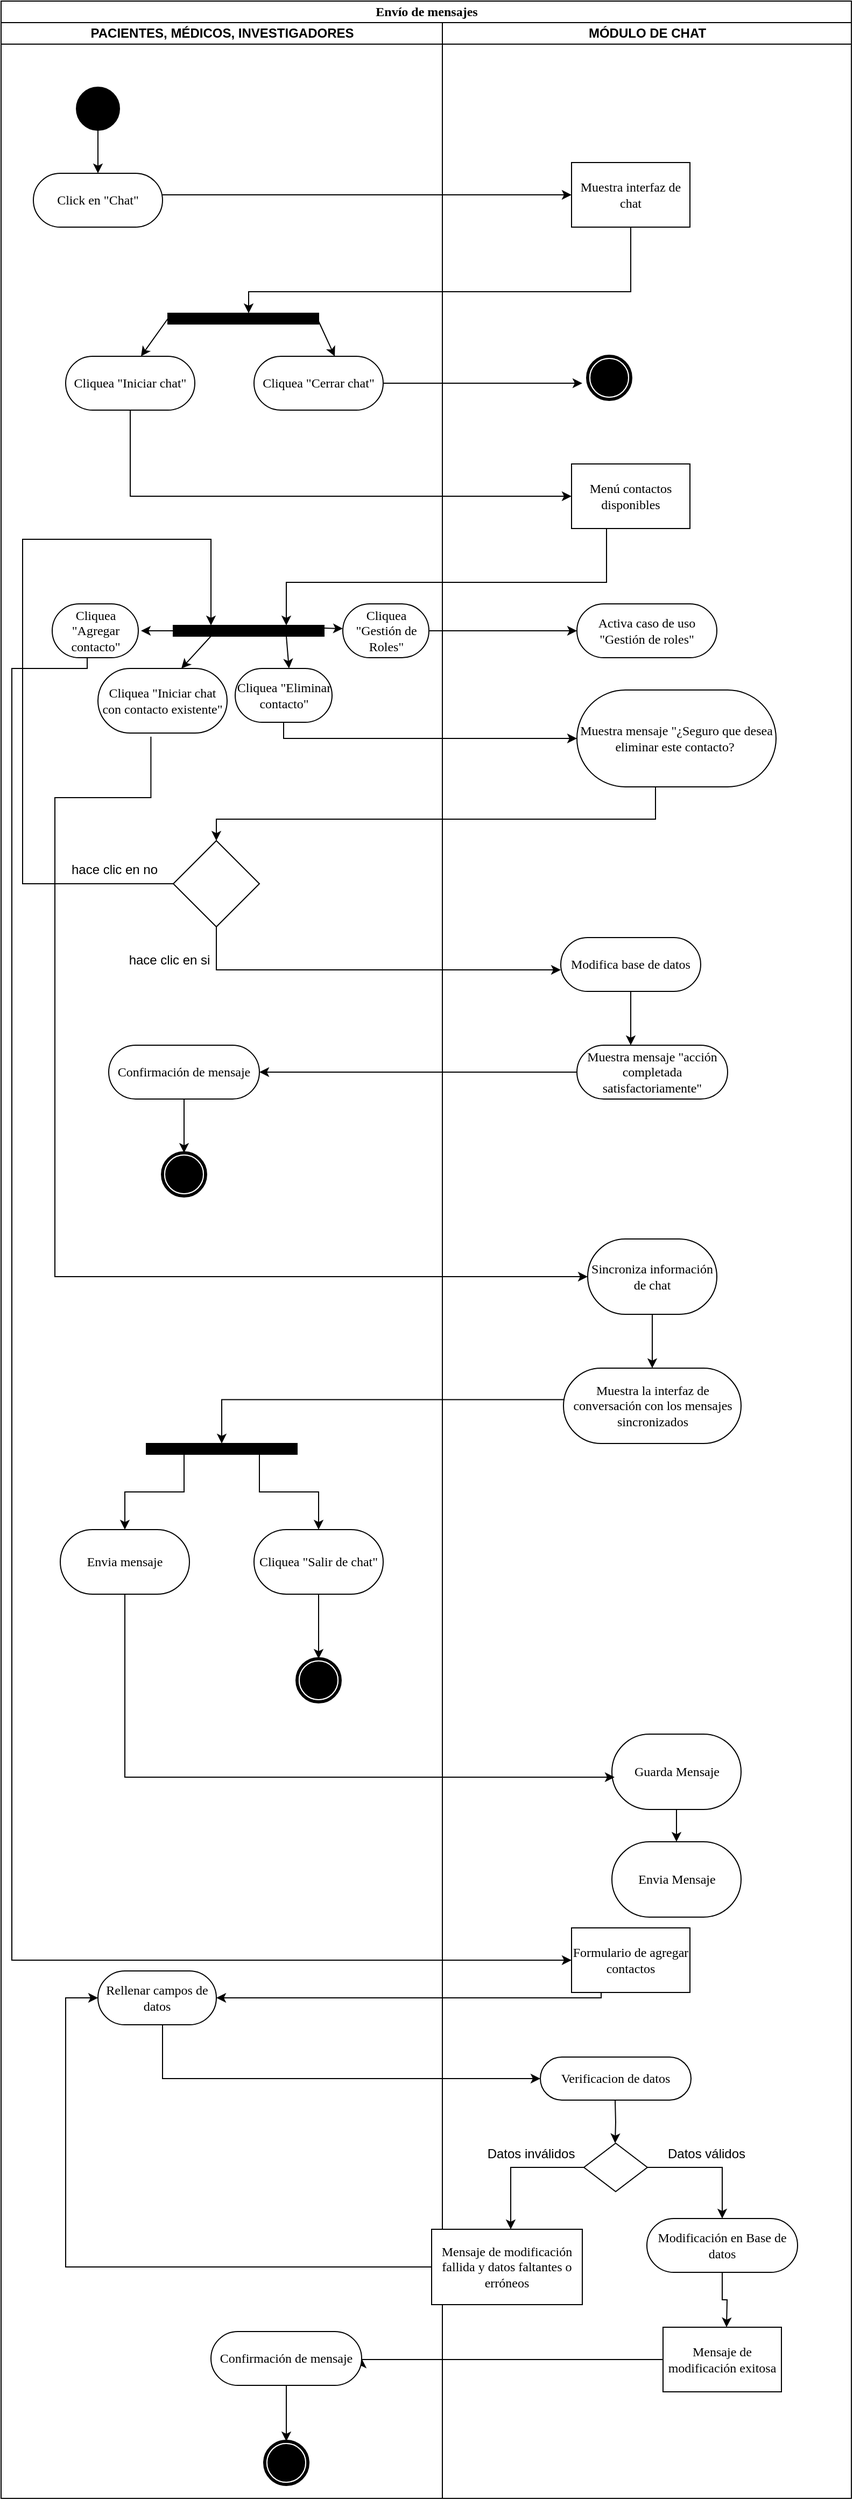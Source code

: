 <mxfile version="13.4.4" type="device"><diagram name="GU" id="0783ab3e-0a74-02c8-0abd-f7b4e66b4bec"><mxGraphModel dx="854" dy="496" grid="1" gridSize="10" guides="1" tooltips="1" connect="1" arrows="1" fold="1" page="1" pageScale="1" pageWidth="850" pageHeight="1100" background="#ffffff" math="0" shadow="0"><root><mxCell id="0"/><mxCell id="1" parent="0"/><mxCell id="1c1d494c118603dd-1" value="Envío de mensajes" style="swimlane;html=1;childLayout=stackLayout;startSize=20;rounded=0;shadow=0;comic=0;labelBackgroundColor=none;strokeWidth=1;fontFamily=Verdana;fontSize=12;align=center;" parent="1" vertex="1"><mxGeometry x="40" y="20" width="790" height="2320" as="geometry"/></mxCell><mxCell id="UD75knkwBjFGJXMuYrZk-16" style="edgeStyle=orthogonalEdgeStyle;rounded=0;orthogonalLoop=1;jettySize=auto;html=1;entryX=0.75;entryY=0;entryDx=0;entryDy=0;" parent="1c1d494c118603dd-1" target="UD75knkwBjFGJXMuYrZk-17" edge="1"><mxGeometry relative="1" as="geometry"><mxPoint x="217.5" y="580" as="targetPoint"/><mxPoint x="562.5" y="490" as="sourcePoint"/><Array as="points"><mxPoint x="563" y="540"/><mxPoint x="265" y="540"/></Array></mxGeometry></mxCell><mxCell id="1c1d494c118603dd-2" value="PACIENTES, MÉDICOS, INVESTIGADORES" style="swimlane;html=1;startSize=20;" parent="1c1d494c118603dd-1" vertex="1"><mxGeometry y="20" width="410" height="2300" as="geometry"/></mxCell><mxCell id="UD75knkwBjFGJXMuYrZk-1" style="edgeStyle=orthogonalEdgeStyle;rounded=0;orthogonalLoop=1;jettySize=auto;html=1;entryX=0.5;entryY=0;entryDx=0;entryDy=0;" parent="1c1d494c118603dd-2" source="60571a20871a0731-4" target="60571a20871a0731-8" edge="1"><mxGeometry relative="1" as="geometry"/></mxCell><mxCell id="60571a20871a0731-4" value="" style="ellipse;whiteSpace=wrap;html=1;rounded=0;shadow=0;comic=0;labelBackgroundColor=none;strokeWidth=1;fillColor=#000000;fontFamily=Verdana;fontSize=12;align=center;" parent="1c1d494c118603dd-2" vertex="1"><mxGeometry x="70" y="60" width="40" height="40" as="geometry"/></mxCell><mxCell id="60571a20871a0731-8" value="Click en &quot;Chat&quot;" style="rounded=1;whiteSpace=wrap;html=1;shadow=0;comic=0;labelBackgroundColor=none;strokeWidth=1;fontFamily=Verdana;fontSize=12;align=center;arcSize=50;" parent="1c1d494c118603dd-2" vertex="1"><mxGeometry x="30" y="140" width="120" height="50" as="geometry"/></mxCell><mxCell id="27Tt0MbUw6HC33PXPwzt-55" value="Envia mensaje" style="rounded=1;whiteSpace=wrap;html=1;shadow=0;comic=0;labelBackgroundColor=none;strokeWidth=1;fontFamily=Verdana;fontSize=12;align=center;arcSize=50;" parent="1c1d494c118603dd-2" vertex="1"><mxGeometry x="55" y="1400" width="120" height="60" as="geometry"/></mxCell><mxCell id="27Tt0MbUw6HC33PXPwzt-57" style="edgeStyle=orthogonalEdgeStyle;rounded=0;orthogonalLoop=1;jettySize=auto;html=1;exitX=0.25;exitY=1;exitDx=0;exitDy=0;entryX=0.5;entryY=0;entryDx=0;entryDy=0;" parent="1c1d494c118603dd-2" source="27Tt0MbUw6HC33PXPwzt-51" target="27Tt0MbUw6HC33PXPwzt-55" edge="1"><mxGeometry relative="1" as="geometry"/></mxCell><mxCell id="27Tt0MbUw6HC33PXPwzt-58" style="edgeStyle=orthogonalEdgeStyle;rounded=0;orthogonalLoop=1;jettySize=auto;html=1;exitX=0.75;exitY=1;exitDx=0;exitDy=0;entryX=0.5;entryY=0;entryDx=0;entryDy=0;" parent="1c1d494c118603dd-2" source="27Tt0MbUw6HC33PXPwzt-51" target="27Tt0MbUw6HC33PXPwzt-56" edge="1"><mxGeometry relative="1" as="geometry"/></mxCell><mxCell id="27Tt0MbUw6HC33PXPwzt-51" value="" style="rounded=0;whiteSpace=wrap;html=1;fillColor=#000000;" parent="1c1d494c118603dd-2" vertex="1"><mxGeometry x="135" y="1320" width="140" height="10" as="geometry"/></mxCell><mxCell id="UD75knkwBjFGJXMuYrZk-31" value="" style="rhombus;whiteSpace=wrap;html=1;fillColor=#FFFFFF;" parent="1c1d494c118603dd-2" vertex="1"><mxGeometry x="160" y="760" width="80" height="80" as="geometry"/></mxCell><mxCell id="UD75knkwBjFGJXMuYrZk-7" value="" style="rounded=0;whiteSpace=wrap;html=1;fillColor=#000000;" parent="1c1d494c118603dd-2" vertex="1"><mxGeometry x="155" y="270" width="140" height="10" as="geometry"/></mxCell><mxCell id="UD75knkwBjFGJXMuYrZk-9" value="Cliquea &quot;Iniciar chat&quot;" style="rounded=1;whiteSpace=wrap;html=1;shadow=0;comic=0;labelBackgroundColor=none;strokeWidth=1;fontFamily=Verdana;fontSize=12;align=center;arcSize=50;" parent="1c1d494c118603dd-2" vertex="1"><mxGeometry x="60" y="310" width="120" height="50" as="geometry"/></mxCell><mxCell id="27Tt0MbUw6HC33PXPwzt-59" value="" style="shape=mxgraph.bpmn.shape;html=1;verticalLabelPosition=bottom;labelBackgroundColor=#ffffff;verticalAlign=top;perimeter=ellipsePerimeter;outline=end;symbol=terminate;rounded=0;shadow=0;comic=0;strokeWidth=1;fontFamily=Verdana;fontSize=12;align=center;" parent="1c1d494c118603dd-2" vertex="1"><mxGeometry x="275" y="1520" width="40" height="40" as="geometry"/></mxCell><mxCell id="27Tt0MbUw6HC33PXPwzt-60" style="edgeStyle=orthogonalEdgeStyle;rounded=0;orthogonalLoop=1;jettySize=auto;html=1;exitX=0.5;exitY=1;exitDx=0;exitDy=0;" parent="1c1d494c118603dd-2" source="27Tt0MbUw6HC33PXPwzt-56" target="27Tt0MbUw6HC33PXPwzt-59" edge="1"><mxGeometry relative="1" as="geometry"/></mxCell><mxCell id="27Tt0MbUw6HC33PXPwzt-56" value="Cliquea &quot;Salir de chat&quot;" style="rounded=1;whiteSpace=wrap;html=1;shadow=0;comic=0;labelBackgroundColor=none;strokeWidth=1;fontFamily=Verdana;fontSize=12;align=center;arcSize=50;" parent="1c1d494c118603dd-2" vertex="1"><mxGeometry x="235" y="1400" width="120" height="60" as="geometry"/></mxCell><mxCell id="UD75knkwBjFGJXMuYrZk-11" value="Cliquea &quot;Cerrar chat&quot;" style="rounded=1;whiteSpace=wrap;html=1;shadow=0;comic=0;labelBackgroundColor=none;strokeWidth=1;fontFamily=Verdana;fontSize=12;align=center;arcSize=50;" parent="1c1d494c118603dd-2" vertex="1"><mxGeometry x="235" y="310" width="120" height="50" as="geometry"/></mxCell><mxCell id="UD75knkwBjFGJXMuYrZk-17" value="" style="rounded=0;whiteSpace=wrap;html=1;fillColor=#000000;" parent="1c1d494c118603dd-2" vertex="1"><mxGeometry x="160" y="560" width="140" height="10" as="geometry"/></mxCell><mxCell id="UD75knkwBjFGJXMuYrZk-19" value="Cliquea &quot;Agregar contacto&quot;" style="rounded=1;whiteSpace=wrap;html=1;shadow=0;comic=0;labelBackgroundColor=none;strokeWidth=1;fontFamily=Verdana;fontSize=12;align=center;arcSize=50;" parent="1c1d494c118603dd-2" vertex="1"><mxGeometry x="47.5" y="540" width="80" height="50" as="geometry"/></mxCell><mxCell id="UD75knkwBjFGJXMuYrZk-21" value="Cliquea &quot;Iniciar chat con contacto existente&quot;" style="rounded=1;whiteSpace=wrap;html=1;shadow=0;comic=0;labelBackgroundColor=none;strokeWidth=1;fontFamily=Verdana;fontSize=12;align=center;arcSize=50;" parent="1c1d494c118603dd-2" vertex="1"><mxGeometry x="90" y="600" width="120" height="60" as="geometry"/></mxCell><mxCell id="UD75knkwBjFGJXMuYrZk-23" value="Cliquea &quot;Eliminar contacto&quot;" style="rounded=1;whiteSpace=wrap;html=1;shadow=0;comic=0;labelBackgroundColor=none;strokeWidth=1;fontFamily=Verdana;fontSize=12;align=center;arcSize=50;" parent="1c1d494c118603dd-2" vertex="1"><mxGeometry x="217.5" y="600" width="90" height="50" as="geometry"/></mxCell><mxCell id="UD75knkwBjFGJXMuYrZk-25" value="Cliquea &quot;Gestión de Roles&quot;" style="rounded=1;whiteSpace=wrap;html=1;shadow=0;comic=0;labelBackgroundColor=none;strokeWidth=1;fontFamily=Verdana;fontSize=12;align=center;arcSize=50;" parent="1c1d494c118603dd-2" vertex="1"><mxGeometry x="317.5" y="540" width="80" height="50" as="geometry"/></mxCell><mxCell id="UD75knkwBjFGJXMuYrZk-36" style="edgeStyle=orthogonalEdgeStyle;rounded=0;orthogonalLoop=1;jettySize=auto;html=1;exitX=0;exitY=0.5;exitDx=0;exitDy=0;entryX=0.25;entryY=0;entryDx=0;entryDy=0;" parent="1c1d494c118603dd-2" source="UD75knkwBjFGJXMuYrZk-31" target="UD75knkwBjFGJXMuYrZk-17" edge="1"><mxGeometry relative="1" as="geometry"><mxPoint x="177.5" y="800" as="sourcePoint"/><Array as="points"><mxPoint x="20" y="800"/><mxPoint x="20" y="480"/><mxPoint x="195" y="480"/></Array></mxGeometry></mxCell><mxCell id="UD75knkwBjFGJXMuYrZk-34" value="hace clic en no" style="text;html=1;align=center;verticalAlign=middle;resizable=0;points=[];autosize=1;" parent="1c1d494c118603dd-2" vertex="1"><mxGeometry x="55" y="777" width="100" height="20" as="geometry"/></mxCell><mxCell id="UD75knkwBjFGJXMuYrZk-45" value="Confirmación de mensaje" style="rounded=1;whiteSpace=wrap;html=1;shadow=0;comic=0;labelBackgroundColor=none;strokeWidth=1;fontFamily=Verdana;fontSize=12;align=center;arcSize=50;" parent="1c1d494c118603dd-2" vertex="1"><mxGeometry x="100" y="950" width="140" height="50" as="geometry"/></mxCell><mxCell id="UD75knkwBjFGJXMuYrZk-100" value="" style="shape=mxgraph.bpmn.shape;html=1;verticalLabelPosition=bottom;labelBackgroundColor=#ffffff;verticalAlign=top;perimeter=ellipsePerimeter;outline=end;symbol=terminate;rounded=0;shadow=0;comic=0;strokeWidth=1;fontFamily=Verdana;fontSize=12;align=center;" parent="1c1d494c118603dd-2" vertex="1"><mxGeometry x="150" y="1050" width="40" height="40" as="geometry"/></mxCell><mxCell id="UD75knkwBjFGJXMuYrZk-26" style="edgeStyle=orthogonalEdgeStyle;rounded=0;orthogonalLoop=1;jettySize=auto;html=1;exitX=1;exitY=0.5;exitDx=0;exitDy=0;entryX=0;entryY=0.5;entryDx=0;entryDy=0;" parent="1c1d494c118603dd-1" source="UD75knkwBjFGJXMuYrZk-25" target="UD75knkwBjFGJXMuYrZk-27" edge="1"><mxGeometry relative="1" as="geometry"><mxPoint x="560" y="585" as="targetPoint"/></mxGeometry></mxCell><mxCell id="UD75knkwBjFGJXMuYrZk-14" style="edgeStyle=orthogonalEdgeStyle;rounded=0;orthogonalLoop=1;jettySize=auto;html=1;entryX=0;entryY=0.5;entryDx=0;entryDy=0;" parent="1c1d494c118603dd-1" source="UD75knkwBjFGJXMuYrZk-9" target="UD75knkwBjFGJXMuYrZk-15" edge="1"><mxGeometry relative="1" as="geometry"><mxPoint x="490" y="460" as="targetPoint"/><Array as="points"><mxPoint x="120" y="460"/></Array></mxGeometry></mxCell><mxCell id="UD75knkwBjFGJXMuYrZk-2" style="edgeStyle=orthogonalEdgeStyle;rounded=0;orthogonalLoop=1;jettySize=auto;html=1;entryX=0;entryY=0.5;entryDx=0;entryDy=0;" parent="1c1d494c118603dd-1" source="60571a20871a0731-8" target="UD75knkwBjFGJXMuYrZk-4" edge="1"><mxGeometry relative="1" as="geometry"><mxPoint x="490" y="185" as="targetPoint"/><Array as="points"><mxPoint x="240" y="180"/><mxPoint x="240" y="180"/></Array></mxGeometry></mxCell><mxCell id="UD75knkwBjFGJXMuYrZk-28" style="edgeStyle=orthogonalEdgeStyle;rounded=0;orthogonalLoop=1;jettySize=auto;html=1;" parent="1c1d494c118603dd-1" source="UD75knkwBjFGJXMuYrZk-23" target="UD75knkwBjFGJXMuYrZk-29" edge="1"><mxGeometry relative="1" as="geometry"><mxPoint x="520" y="660" as="targetPoint"/><Array as="points"><mxPoint x="263" y="685"/></Array></mxGeometry></mxCell><mxCell id="1c1d494c118603dd-4" value="MÓDULO DE CHAT" style="swimlane;html=1;startSize=20;" parent="1c1d494c118603dd-1" vertex="1"><mxGeometry x="410" y="20" width="380" height="2300" as="geometry"/></mxCell><mxCell id="27Tt0MbUw6HC33PXPwzt-111" style="edgeStyle=orthogonalEdgeStyle;rounded=0;orthogonalLoop=1;jettySize=auto;html=1;exitX=0;exitY=0.5;exitDx=0;exitDy=0;entryX=0;entryY=0.5;entryDx=0;entryDy=0;" parent="1c1d494c118603dd-4" source="27Tt0MbUw6HC33PXPwzt-117" target="27Tt0MbUw6HC33PXPwzt-114" edge="1"><mxGeometry relative="1" as="geometry"><mxPoint x="-350" y="1970" as="targetPoint"/><Array as="points"><mxPoint x="-350" y="2085"/><mxPoint x="-350" y="1835"/></Array></mxGeometry></mxCell><mxCell id="27Tt0MbUw6HC33PXPwzt-112" style="edgeStyle=orthogonalEdgeStyle;rounded=0;orthogonalLoop=1;jettySize=auto;html=1;exitX=0.5;exitY=1;exitDx=0;exitDy=0;entryX=0;entryY=0.5;entryDx=0;entryDy=0;" parent="1c1d494c118603dd-4" source="27Tt0MbUw6HC33PXPwzt-114" target="27Tt0MbUw6HC33PXPwzt-120" edge="1"><mxGeometry relative="1" as="geometry"><mxPoint x="50" y="1910" as="targetPoint"/><Array as="points"><mxPoint x="-260" y="1910"/></Array></mxGeometry></mxCell><mxCell id="27Tt0MbUw6HC33PXPwzt-113" style="edgeStyle=orthogonalEdgeStyle;rounded=0;orthogonalLoop=1;jettySize=auto;html=1;entryX=1;entryY=0.5;entryDx=0;entryDy=0;exitX=0.5;exitY=1;exitDx=0;exitDy=0;" parent="1c1d494c118603dd-4" source="27Tt0MbUw6HC33PXPwzt-124" target="27Tt0MbUw6HC33PXPwzt-116" edge="1"><mxGeometry relative="1" as="geometry"><Array as="points"><mxPoint x="260" y="2171"/><mxPoint x="-75" y="2171"/></Array></mxGeometry></mxCell><mxCell id="27Tt0MbUw6HC33PXPwzt-114" value="Rellenar campos de datos" style="rounded=1;whiteSpace=wrap;html=1;shadow=0;comic=0;labelBackgroundColor=none;strokeWidth=1;fontFamily=Verdana;fontSize=12;align=center;arcSize=50;" parent="1c1d494c118603dd-4" vertex="1"><mxGeometry x="-320" y="1810" width="110" height="50" as="geometry"/></mxCell><mxCell id="27Tt0MbUw6HC33PXPwzt-115" value="" style="shape=mxgraph.bpmn.shape;html=1;verticalLabelPosition=bottom;labelBackgroundColor=#ffffff;verticalAlign=top;perimeter=ellipsePerimeter;outline=end;symbol=terminate;rounded=0;shadow=0;comic=0;strokeWidth=1;fontFamily=Verdana;fontSize=12;align=center;" parent="1c1d494c118603dd-4" vertex="1"><mxGeometry x="-165" y="2247" width="40" height="40" as="geometry"/></mxCell><mxCell id="27Tt0MbUw6HC33PXPwzt-116" value="Confirmación de mensaje" style="rounded=1;whiteSpace=wrap;html=1;shadow=0;comic=0;labelBackgroundColor=none;strokeWidth=1;fontFamily=Verdana;fontSize=12;align=center;arcSize=50;" parent="1c1d494c118603dd-4" vertex="1"><mxGeometry x="-215" y="2145" width="140" height="50" as="geometry"/></mxCell><mxCell id="27Tt0MbUw6HC33PXPwzt-117" value="Mensaje de modificación fallida y datos faltantes o erróneos" style="rounded=0;whiteSpace=wrap;html=1;shadow=0;comic=0;labelBackgroundColor=none;strokeWidth=1;fontFamily=Verdana;fontSize=12;align=center;arcSize=50;" parent="1c1d494c118603dd-4" vertex="1"><mxGeometry x="-10" y="2050" width="140" height="70" as="geometry"/></mxCell><mxCell id="27Tt0MbUw6HC33PXPwzt-122" style="edgeStyle=orthogonalEdgeStyle;rounded=0;orthogonalLoop=1;jettySize=auto;html=1;entryX=0.5;entryY=0;entryDx=0;entryDy=0;" parent="1c1d494c118603dd-4" source="27Tt0MbUw6HC33PXPwzt-119" target="27Tt0MbUw6HC33PXPwzt-123" edge="1"><mxGeometry relative="1" as="geometry"><mxPoint x="-150" y="2040" as="targetPoint"/><Array as="points"><mxPoint x="260" y="1993"/></Array></mxGeometry></mxCell><mxCell id="27Tt0MbUw6HC33PXPwzt-126" style="edgeStyle=orthogonalEdgeStyle;rounded=0;orthogonalLoop=1;jettySize=auto;html=1;exitX=0;exitY=0.5;exitDx=0;exitDy=0;entryX=0.5;entryY=0;entryDx=0;entryDy=0;" parent="1c1d494c118603dd-4" edge="1"><mxGeometry relative="1" as="geometry"><mxPoint x="63.5" y="2050" as="targetPoint"/><Array as="points"><mxPoint x="63.5" y="1993"/></Array><mxPoint x="135" y="1992.5" as="sourcePoint"/></mxGeometry></mxCell><mxCell id="27Tt0MbUw6HC33PXPwzt-127" style="edgeStyle=orthogonalEdgeStyle;rounded=0;orthogonalLoop=1;jettySize=auto;html=1;entryX=0.5;entryY=0;entryDx=0;entryDy=0;" parent="1c1d494c118603dd-4" edge="1"><mxGeometry relative="1" as="geometry"><mxPoint x="160.5" y="1930" as="sourcePoint"/><mxPoint x="160.5" y="1970" as="targetPoint"/></mxGeometry></mxCell><mxCell id="27Tt0MbUw6HC33PXPwzt-124" value="Mensaje de modificación exitosa" style="rounded=0;whiteSpace=wrap;html=1;shadow=0;comic=0;labelBackgroundColor=none;strokeWidth=1;fontFamily=Verdana;fontSize=12;align=center;arcSize=50;" parent="1c1d494c118603dd-4" vertex="1"><mxGeometry x="205" y="2141" width="110" height="60" as="geometry"/></mxCell><mxCell id="27Tt0MbUw6HC33PXPwzt-123" value="Modificación en Base de datos" style="rounded=1;whiteSpace=wrap;html=1;shadow=0;comic=0;labelBackgroundColor=none;strokeWidth=1;fontFamily=Verdana;fontSize=12;align=center;arcSize=50;" parent="1c1d494c118603dd-4" vertex="1"><mxGeometry x="190" y="2040" width="140" height="50" as="geometry"/></mxCell><mxCell id="27Tt0MbUw6HC33PXPwzt-121" value="Datos válidos" style="text;html=1;align=center;verticalAlign=middle;resizable=0;points=[];autosize=1;" parent="1c1d494c118603dd-4" vertex="1"><mxGeometry x="200" y="1970" width="90" height="20" as="geometry"/></mxCell><mxCell id="27Tt0MbUw6HC33PXPwzt-120" value="Verificacion de datos" style="rounded=1;whiteSpace=wrap;html=1;shadow=0;comic=0;labelBackgroundColor=none;strokeWidth=1;fontFamily=Verdana;fontSize=12;align=center;arcSize=50;" parent="1c1d494c118603dd-4" vertex="1"><mxGeometry x="91" y="1890" width="140" height="40" as="geometry"/></mxCell><mxCell id="27Tt0MbUw6HC33PXPwzt-119" value="" style="rhombus;whiteSpace=wrap;html=1;fillColor=#FFFFFF;" parent="1c1d494c118603dd-4" vertex="1"><mxGeometry x="131.5" y="1970" width="59" height="45" as="geometry"/></mxCell><mxCell id="27Tt0MbUw6HC33PXPwzt-118" value="Datos inválidos" style="text;html=1;align=center;verticalAlign=middle;resizable=0;points=[];autosize=1;" parent="1c1d494c118603dd-4" vertex="1"><mxGeometry x="31.5" y="1970" width="100" height="20" as="geometry"/></mxCell><mxCell id="27Tt0MbUw6HC33PXPwzt-47" value="Muestra la interfaz de conversación con los mensajes sincronizados" style="rounded=1;whiteSpace=wrap;html=1;shadow=0;comic=0;labelBackgroundColor=none;strokeWidth=1;fontFamily=Verdana;fontSize=12;align=center;arcSize=50;" parent="1c1d494c118603dd-4" vertex="1"><mxGeometry x="112.5" y="1250" width="165" height="70" as="geometry"/></mxCell><mxCell id="UD75knkwBjFGJXMuYrZk-4" value="Muestra interfaz de chat" style="rounded=0;whiteSpace=wrap;html=1;shadow=0;comic=0;labelBackgroundColor=none;strokeWidth=1;fontFamily=Verdana;fontSize=12;align=center;arcSize=50;" parent="1c1d494c118603dd-4" vertex="1"><mxGeometry x="120" y="130" width="110" height="60" as="geometry"/></mxCell><mxCell id="UD75knkwBjFGJXMuYrZk-13" value="" style="shape=mxgraph.bpmn.shape;html=1;verticalLabelPosition=bottom;labelBackgroundColor=#ffffff;verticalAlign=top;perimeter=ellipsePerimeter;outline=end;symbol=terminate;rounded=0;shadow=0;comic=0;strokeWidth=1;fontFamily=Verdana;fontSize=12;align=center;" parent="1c1d494c118603dd-4" vertex="1"><mxGeometry x="135" y="310" width="40" height="40" as="geometry"/></mxCell><mxCell id="UD75knkwBjFGJXMuYrZk-15" value="Menú contactos disponibles" style="rounded=0;whiteSpace=wrap;html=1;shadow=0;comic=0;labelBackgroundColor=none;strokeWidth=1;fontFamily=Verdana;fontSize=12;align=center;arcSize=50;" parent="1c1d494c118603dd-4" vertex="1"><mxGeometry x="120" y="410" width="110" height="60" as="geometry"/></mxCell><mxCell id="UD75knkwBjFGJXMuYrZk-27" value="Activa caso de uso &quot;Gestión de roles&quot;" style="rounded=1;whiteSpace=wrap;html=1;shadow=0;comic=0;labelBackgroundColor=none;strokeWidth=1;fontFamily=Verdana;fontSize=12;align=center;arcSize=50;" parent="1c1d494c118603dd-4" vertex="1"><mxGeometry x="125" y="540" width="130" height="50" as="geometry"/></mxCell><mxCell id="27Tt0MbUw6HC33PXPwzt-24" value="Sincroniza información de chat" style="rounded=1;whiteSpace=wrap;html=1;shadow=0;comic=0;labelBackgroundColor=none;strokeWidth=1;fontFamily=Verdana;fontSize=12;align=center;arcSize=50;" parent="1c1d494c118603dd-4" vertex="1"><mxGeometry x="135" y="1130" width="120" height="70" as="geometry"/></mxCell><mxCell id="27Tt0MbUw6HC33PXPwzt-48" style="edgeStyle=orthogonalEdgeStyle;rounded=0;orthogonalLoop=1;jettySize=auto;html=1;" parent="1c1d494c118603dd-4" edge="1"><mxGeometry relative="1" as="geometry"><mxPoint x="195" y="1250" as="targetPoint"/><mxPoint x="195" y="1200" as="sourcePoint"/></mxGeometry></mxCell><mxCell id="27Tt0MbUw6HC33PXPwzt-125" style="edgeStyle=orthogonalEdgeStyle;rounded=0;orthogonalLoop=1;jettySize=auto;html=1;exitX=0.25;exitY=1;exitDx=0;exitDy=0;entryX=1;entryY=0.5;entryDx=0;entryDy=0;" parent="1c1d494c118603dd-4" source="UD75knkwBjFGJXMuYrZk-74" target="27Tt0MbUw6HC33PXPwzt-114" edge="1"><mxGeometry relative="1" as="geometry"><Array as="points"><mxPoint x="148" y="1835"/></Array></mxGeometry></mxCell><mxCell id="UD75knkwBjFGJXMuYrZk-74" value="Formulario de agregar contactos" style="rounded=0;whiteSpace=wrap;html=1;shadow=0;comic=0;labelBackgroundColor=none;strokeWidth=1;fontFamily=Verdana;fontSize=12;align=center;arcSize=50;" parent="1c1d494c118603dd-4" vertex="1"><mxGeometry x="120" y="1770" width="110" height="60" as="geometry"/></mxCell><mxCell id="27Tt0MbUw6HC33PXPwzt-65" value="" style="edgeStyle=orthogonalEdgeStyle;rounded=0;orthogonalLoop=1;jettySize=auto;html=1;" parent="1c1d494c118603dd-4" source="27Tt0MbUw6HC33PXPwzt-62" target="27Tt0MbUw6HC33PXPwzt-64" edge="1"><mxGeometry relative="1" as="geometry"/></mxCell><mxCell id="27Tt0MbUw6HC33PXPwzt-62" value="Guarda Mensaje" style="rounded=1;whiteSpace=wrap;html=1;shadow=0;comic=0;labelBackgroundColor=none;strokeWidth=1;fontFamily=Verdana;fontSize=12;align=center;arcSize=50;" parent="1c1d494c118603dd-4" vertex="1"><mxGeometry x="157.5" y="1590" width="120" height="70" as="geometry"/></mxCell><mxCell id="UD75knkwBjFGJXMuYrZk-29" value="Muestra mensaje &quot;¿Seguro que desea eliminar este contacto?&amp;nbsp;" style="rounded=1;whiteSpace=wrap;html=1;shadow=0;comic=0;labelBackgroundColor=none;strokeWidth=1;fontFamily=Verdana;fontSize=12;align=center;arcSize=50;" parent="1c1d494c118603dd-4" vertex="1"><mxGeometry x="125" y="620" width="185" height="90" as="geometry"/></mxCell><mxCell id="UD75knkwBjFGJXMuYrZk-38" value="Modifica base de datos" style="rounded=1;whiteSpace=wrap;html=1;shadow=0;comic=0;labelBackgroundColor=none;strokeWidth=1;fontFamily=Verdana;fontSize=12;align=center;arcSize=50;" parent="1c1d494c118603dd-4" vertex="1"><mxGeometry x="110" y="850" width="130" height="50" as="geometry"/></mxCell><mxCell id="UD75knkwBjFGJXMuYrZk-43" value="Muestra mensaje &quot;acción completada satisfactoriamente&quot;" style="rounded=1;whiteSpace=wrap;html=1;shadow=0;comic=0;labelBackgroundColor=none;strokeWidth=1;fontFamily=Verdana;fontSize=12;align=center;arcSize=50;" parent="1c1d494c118603dd-4" vertex="1"><mxGeometry x="125" y="950" width="140" height="50" as="geometry"/></mxCell><mxCell id="27Tt0MbUw6HC33PXPwzt-64" value="Envia Mensaje" style="rounded=1;whiteSpace=wrap;html=1;shadow=0;comic=0;labelBackgroundColor=none;strokeWidth=1;fontFamily=Verdana;fontSize=12;align=center;arcSize=50;" parent="1c1d494c118603dd-4" vertex="1"><mxGeometry x="157.5" y="1690" width="120" height="70" as="geometry"/></mxCell><mxCell id="27Tt0MbUw6HC33PXPwzt-128" style="edgeStyle=orthogonalEdgeStyle;rounded=0;orthogonalLoop=1;jettySize=auto;html=1;entryX=0.5;entryY=0;entryDx=0;entryDy=0;exitX=0.5;exitY=1;exitDx=0;exitDy=0;" parent="1c1d494c118603dd-4" source="27Tt0MbUw6HC33PXPwzt-123" edge="1"><mxGeometry relative="1" as="geometry"><mxPoint x="264" y="2101" as="sourcePoint"/><mxPoint x="264" y="2141" as="targetPoint"/></mxGeometry></mxCell><mxCell id="27Tt0MbUw6HC33PXPwzt-129" style="edgeStyle=orthogonalEdgeStyle;rounded=0;orthogonalLoop=1;jettySize=auto;html=1;exitX=0.5;exitY=1;exitDx=0;exitDy=0;" parent="1c1d494c118603dd-4" source="27Tt0MbUw6HC33PXPwzt-116" edge="1" target="27Tt0MbUw6HC33PXPwzt-115"><mxGeometry relative="1" as="geometry"><mxPoint x="-148" y="2210" as="sourcePoint"/><mxPoint x="-148" y="2250" as="targetPoint"/></mxGeometry></mxCell><mxCell id="27Tt0MbUw6HC33PXPwzt-49" style="edgeStyle=orthogonalEdgeStyle;rounded=0;orthogonalLoop=1;jettySize=auto;html=1;exitX=0.41;exitY=1.056;exitDx=0;exitDy=0;exitPerimeter=0;entryX=0;entryY=0.5;entryDx=0;entryDy=0;" parent="1c1d494c118603dd-1" source="UD75knkwBjFGJXMuYrZk-21" target="27Tt0MbUw6HC33PXPwzt-24" edge="1"><mxGeometry relative="1" as="geometry"><mxPoint x="60" y="1180" as="targetPoint"/><mxPoint x="140" y="690" as="sourcePoint"/><Array as="points"><mxPoint x="139" y="740"/><mxPoint x="50" y="740"/><mxPoint x="50" y="1185"/></Array></mxGeometry></mxCell><mxCell id="27Tt0MbUw6HC33PXPwzt-53" style="edgeStyle=orthogonalEdgeStyle;rounded=0;orthogonalLoop=1;jettySize=auto;html=1;exitX=0.005;exitY=0.417;exitDx=0;exitDy=0;exitPerimeter=0;entryX=0.5;entryY=0;entryDx=0;entryDy=0;" parent="1c1d494c118603dd-1" source="27Tt0MbUw6HC33PXPwzt-47" target="27Tt0MbUw6HC33PXPwzt-51" edge="1"><mxGeometry relative="1" as="geometry"><mxPoint x="220" y="1300" as="targetPoint"/><mxPoint x="515" y="1300" as="sourcePoint"/></mxGeometry></mxCell><mxCell id="UD75knkwBjFGJXMuYrZk-5" style="edgeStyle=orthogonalEdgeStyle;rounded=0;orthogonalLoop=1;jettySize=auto;html=1;" parent="1" source="UD75knkwBjFGJXMuYrZk-4" edge="1"><mxGeometry relative="1" as="geometry"><mxPoint x="270" y="310" as="targetPoint"/><Array as="points"><mxPoint x="625" y="290"/><mxPoint x="270" y="290"/></Array></mxGeometry></mxCell><mxCell id="UD75knkwBjFGJXMuYrZk-8" style="rounded=0;orthogonalLoop=1;jettySize=auto;html=1;exitX=0;exitY=0.5;exitDx=0;exitDy=0;" parent="1" source="UD75knkwBjFGJXMuYrZk-7" edge="1"><mxGeometry relative="1" as="geometry"><mxPoint x="170" y="350" as="targetPoint"/></mxGeometry></mxCell><mxCell id="UD75knkwBjFGJXMuYrZk-10" style="edgeStyle=none;rounded=0;orthogonalLoop=1;jettySize=auto;html=1;exitX=1;exitY=0.75;exitDx=0;exitDy=0;" parent="1" source="UD75knkwBjFGJXMuYrZk-7" edge="1"><mxGeometry relative="1" as="geometry"><mxPoint x="350" y="350" as="targetPoint"/></mxGeometry></mxCell><mxCell id="UD75knkwBjFGJXMuYrZk-12" style="edgeStyle=none;rounded=0;orthogonalLoop=1;jettySize=auto;html=1;" parent="1" source="UD75knkwBjFGJXMuYrZk-11" edge="1"><mxGeometry relative="1" as="geometry"><mxPoint x="580" y="375" as="targetPoint"/></mxGeometry></mxCell><mxCell id="UD75knkwBjFGJXMuYrZk-18" style="rounded=0;orthogonalLoop=1;jettySize=auto;html=1;exitX=0;exitY=0.5;exitDx=0;exitDy=0;" parent="1" source="UD75knkwBjFGJXMuYrZk-17" edge="1"><mxGeometry relative="1" as="geometry"><mxPoint x="170" y="605" as="targetPoint"/></mxGeometry></mxCell><mxCell id="UD75knkwBjFGJXMuYrZk-20" style="edgeStyle=none;rounded=0;orthogonalLoop=1;jettySize=auto;html=1;exitX=0.25;exitY=1;exitDx=0;exitDy=0;" parent="1" source="UD75knkwBjFGJXMuYrZk-17" edge="1"><mxGeometry relative="1" as="geometry"><mxPoint x="207.5" y="640" as="targetPoint"/></mxGeometry></mxCell><mxCell id="UD75knkwBjFGJXMuYrZk-22" style="edgeStyle=none;rounded=0;orthogonalLoop=1;jettySize=auto;html=1;exitX=0.75;exitY=1;exitDx=0;exitDy=0;" parent="1" source="UD75knkwBjFGJXMuYrZk-17" edge="1"><mxGeometry relative="1" as="geometry"><mxPoint x="307.5" y="640" as="targetPoint"/></mxGeometry></mxCell><mxCell id="UD75knkwBjFGJXMuYrZk-24" style="edgeStyle=none;rounded=0;orthogonalLoop=1;jettySize=auto;html=1;exitX=1;exitY=0.25;exitDx=0;exitDy=0;" parent="1" source="UD75knkwBjFGJXMuYrZk-17" edge="1"><mxGeometry relative="1" as="geometry"><mxPoint x="357.5" y="603" as="targetPoint"/></mxGeometry></mxCell><mxCell id="UD75knkwBjFGJXMuYrZk-30" style="edgeStyle=orthogonalEdgeStyle;rounded=0;orthogonalLoop=1;jettySize=auto;html=1;" parent="1" source="UD75knkwBjFGJXMuYrZk-29" edge="1"><mxGeometry relative="1" as="geometry"><mxPoint x="240" y="800" as="targetPoint"/><Array as="points"><mxPoint x="648" y="780"/><mxPoint x="240" y="780"/></Array></mxGeometry></mxCell><mxCell id="UD75knkwBjFGJXMuYrZk-32" style="edgeStyle=orthogonalEdgeStyle;rounded=0;orthogonalLoop=1;jettySize=auto;html=1;" parent="1" source="UD75knkwBjFGJXMuYrZk-31" edge="1"><mxGeometry relative="1" as="geometry"><mxPoint x="560" y="920" as="targetPoint"/><Array as="points"><mxPoint x="240" y="920"/></Array></mxGeometry></mxCell><mxCell id="UD75knkwBjFGJXMuYrZk-35" value="hace clic en si" style="text;html=1;align=center;verticalAlign=middle;resizable=0;points=[];autosize=1;" parent="1" vertex="1"><mxGeometry x="151" y="901" width="90" height="20" as="geometry"/></mxCell><mxCell id="UD75knkwBjFGJXMuYrZk-39" style="edgeStyle=orthogonalEdgeStyle;rounded=0;orthogonalLoop=1;jettySize=auto;html=1;" parent="1" source="UD75knkwBjFGJXMuYrZk-38" edge="1"><mxGeometry relative="1" as="geometry"><mxPoint x="625" y="990" as="targetPoint"/></mxGeometry></mxCell><mxCell id="UD75knkwBjFGJXMuYrZk-44" style="edgeStyle=orthogonalEdgeStyle;rounded=0;orthogonalLoop=1;jettySize=auto;html=1;exitX=0;exitY=0.5;exitDx=0;exitDy=0;" parent="1" source="UD75knkwBjFGJXMuYrZk-43" edge="1"><mxGeometry relative="1" as="geometry"><mxPoint x="280" y="1015" as="targetPoint"/></mxGeometry></mxCell><mxCell id="UD75knkwBjFGJXMuYrZk-73" style="edgeStyle=orthogonalEdgeStyle;rounded=0;orthogonalLoop=1;jettySize=auto;html=1;entryX=0;entryY=0.5;entryDx=0;entryDy=0;" parent="1" target="UD75knkwBjFGJXMuYrZk-74" edge="1"><mxGeometry relative="1" as="geometry"><mxPoint x="560" y="1780" as="targetPoint"/><mxPoint x="120" y="630" as="sourcePoint"/><Array as="points"><mxPoint x="120" y="640"/><mxPoint x="50" y="640"/><mxPoint x="50" y="1840"/></Array></mxGeometry></mxCell><mxCell id="UD75knkwBjFGJXMuYrZk-99" style="edgeStyle=orthogonalEdgeStyle;rounded=0;orthogonalLoop=1;jettySize=auto;html=1;" parent="1" source="UD75knkwBjFGJXMuYrZk-45" edge="1"><mxGeometry relative="1" as="geometry"><mxPoint x="210" y="1090" as="targetPoint"/></mxGeometry></mxCell><mxCell id="27Tt0MbUw6HC33PXPwzt-61" style="edgeStyle=orthogonalEdgeStyle;rounded=0;orthogonalLoop=1;jettySize=auto;html=1;exitX=0.5;exitY=1;exitDx=0;exitDy=0;" parent="1" source="27Tt0MbUw6HC33PXPwzt-55" edge="1"><mxGeometry relative="1" as="geometry"><mxPoint x="610" y="1670" as="targetPoint"/><Array as="points"><mxPoint x="155" y="1670"/></Array></mxGeometry></mxCell></root></mxGraphModel></diagram></mxfile>